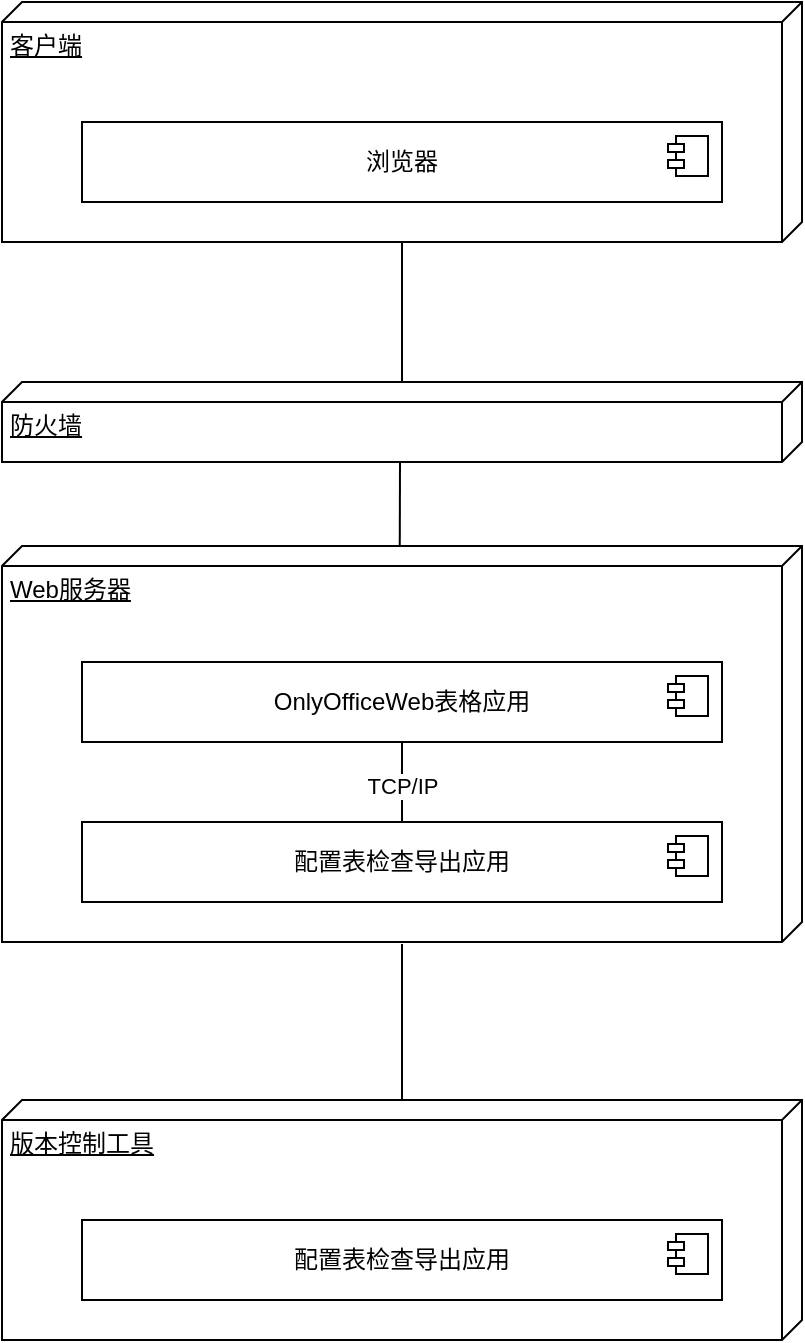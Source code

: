 <mxfile version="24.6.5" type="github">
  <diagram name="Page-1" id="b5b7bab2-c9e2-2cf4-8b2a-24fd1a2a6d21">
    <mxGraphModel dx="1426" dy="785" grid="1" gridSize="10" guides="1" tooltips="1" connect="1" arrows="1" fold="1" page="1" pageScale="1" pageWidth="827" pageHeight="1169" background="none" math="0" shadow="0">
      <root>
        <mxCell id="0" />
        <mxCell id="1" parent="0" />
        <mxCell id="MusxossZHIIR-GP_r7h6-70" style="rounded=0;orthogonalLoop=1;jettySize=auto;html=1;entryX=0.258;entryY=0.5;entryDx=0;entryDy=0;entryPerimeter=0;" edge="1" parent="1" target="MusxossZHIIR-GP_r7h6-34">
          <mxGeometry relative="1" as="geometry">
            <mxPoint x="400" y="481" as="sourcePoint" />
            <Array as="points">
              <mxPoint x="400" y="490" />
            </Array>
          </mxGeometry>
        </mxCell>
        <mxCell id="MusxossZHIIR-GP_r7h6-66" style="rounded=0;orthogonalLoop=1;jettySize=auto;html=1;exitX=0;exitY=0;exitDx=40;exitDy=205;exitPerimeter=0;entryX=0.141;entryY=0.513;entryDx=0;entryDy=0;entryPerimeter=0;" edge="1" parent="1">
          <mxGeometry relative="1" as="geometry">
            <mxPoint x="399" y="240" as="sourcePoint" />
            <mxPoint x="398.8" y="309.918" as="targetPoint" />
          </mxGeometry>
        </mxCell>
        <mxCell id="MusxossZHIIR-GP_r7h6-1" value="Web服务器" style="verticalAlign=top;align=left;spacingTop=8;spacingLeft=2;spacingRight=12;shape=cube;size=10;direction=south;fontStyle=4;html=1;whiteSpace=wrap;" vertex="1" parent="1">
          <mxGeometry x="200" y="282" width="400" height="198" as="geometry" />
        </mxCell>
        <mxCell id="MusxossZHIIR-GP_r7h6-61" value="" style="edgeStyle=orthogonalEdgeStyle;rounded=0;orthogonalLoop=1;jettySize=auto;html=1;" edge="1" parent="1" source="MusxossZHIIR-GP_r7h6-2" target="MusxossZHIIR-GP_r7h6-22">
          <mxGeometry relative="1" as="geometry" />
        </mxCell>
        <mxCell id="MusxossZHIIR-GP_r7h6-2" value="防火墙" style="verticalAlign=top;align=left;spacingTop=8;spacingLeft=2;spacingRight=12;shape=cube;size=10;direction=south;fontStyle=4;html=1;whiteSpace=wrap;" vertex="1" parent="1">
          <mxGeometry x="200" y="200" width="400" height="40" as="geometry" />
        </mxCell>
        <mxCell id="MusxossZHIIR-GP_r7h6-7" value="OnlyOfficeWeb表格应用" style="html=1;dropTarget=0;whiteSpace=wrap;" vertex="1" parent="1">
          <mxGeometry x="240" y="340" width="320" height="40" as="geometry" />
        </mxCell>
        <mxCell id="MusxossZHIIR-GP_r7h6-8" value="" style="shape=module;jettyWidth=8;jettyHeight=4;" vertex="1" parent="MusxossZHIIR-GP_r7h6-7">
          <mxGeometry x="1" width="20" height="20" relative="1" as="geometry">
            <mxPoint x="-27" y="7" as="offset" />
          </mxGeometry>
        </mxCell>
        <mxCell id="MusxossZHIIR-GP_r7h6-21" value="客户端" style="verticalAlign=top;align=left;spacingTop=8;spacingLeft=2;spacingRight=12;shape=cube;size=10;direction=south;fontStyle=4;html=1;whiteSpace=wrap;" vertex="1" parent="1">
          <mxGeometry x="200" y="10" width="400" height="120" as="geometry" />
        </mxCell>
        <mxCell id="MusxossZHIIR-GP_r7h6-74" style="edgeStyle=orthogonalEdgeStyle;rounded=0;orthogonalLoop=1;jettySize=auto;html=1;exitX=0.5;exitY=1;exitDx=0;exitDy=0;entryX=0.5;entryY=0.5;entryDx=0;entryDy=0;entryPerimeter=0;" edge="1" parent="1" source="MusxossZHIIR-GP_r7h6-7" target="MusxossZHIIR-GP_r7h6-9">
          <mxGeometry relative="1" as="geometry" />
        </mxCell>
        <mxCell id="MusxossZHIIR-GP_r7h6-75" value="TCP/IP" style="edgeLabel;html=1;align=center;verticalAlign=middle;resizable=0;points=[];" vertex="1" connectable="0" parent="MusxossZHIIR-GP_r7h6-74">
          <mxGeometry x="-0.267" relative="1" as="geometry">
            <mxPoint as="offset" />
          </mxGeometry>
        </mxCell>
        <mxCell id="MusxossZHIIR-GP_r7h6-22" value="浏览器" style="html=1;dropTarget=0;whiteSpace=wrap;" vertex="1" parent="1">
          <mxGeometry x="240" y="70" width="320" height="40" as="geometry" />
        </mxCell>
        <mxCell id="MusxossZHIIR-GP_r7h6-23" value="" style="shape=module;jettyWidth=8;jettyHeight=4;" vertex="1" parent="MusxossZHIIR-GP_r7h6-22">
          <mxGeometry x="1" width="20" height="20" relative="1" as="geometry">
            <mxPoint x="-27" y="7" as="offset" />
          </mxGeometry>
        </mxCell>
        <mxCell id="MusxossZHIIR-GP_r7h6-34" value="版本控制工具" style="verticalAlign=top;align=left;spacingTop=8;spacingLeft=2;spacingRight=12;shape=cube;size=10;direction=south;fontStyle=4;html=1;whiteSpace=wrap;" vertex="1" parent="1">
          <mxGeometry x="200" y="559" width="400" height="120" as="geometry" />
        </mxCell>
        <mxCell id="MusxossZHIIR-GP_r7h6-38" value="配置表检查导出应用" style="html=1;dropTarget=0;whiteSpace=wrap;" vertex="1" parent="1">
          <mxGeometry x="240" y="619" width="320" height="40" as="geometry" />
        </mxCell>
        <mxCell id="MusxossZHIIR-GP_r7h6-39" value="" style="shape=module;jettyWidth=8;jettyHeight=4;" vertex="1" parent="MusxossZHIIR-GP_r7h6-38">
          <mxGeometry x="1" width="20" height="20" relative="1" as="geometry">
            <mxPoint x="-27" y="7" as="offset" />
          </mxGeometry>
        </mxCell>
        <mxCell id="MusxossZHIIR-GP_r7h6-9" value="配置表检查导出应用" style="html=1;dropTarget=0;whiteSpace=wrap;" vertex="1" parent="1">
          <mxGeometry x="240" y="420" width="320" height="40" as="geometry" />
        </mxCell>
        <mxCell id="MusxossZHIIR-GP_r7h6-10" value="" style="shape=module;jettyWidth=8;jettyHeight=4;" vertex="1" parent="MusxossZHIIR-GP_r7h6-9">
          <mxGeometry x="1" width="20" height="20" relative="1" as="geometry">
            <mxPoint x="-27" y="7" as="offset" />
          </mxGeometry>
        </mxCell>
      </root>
    </mxGraphModel>
  </diagram>
</mxfile>
